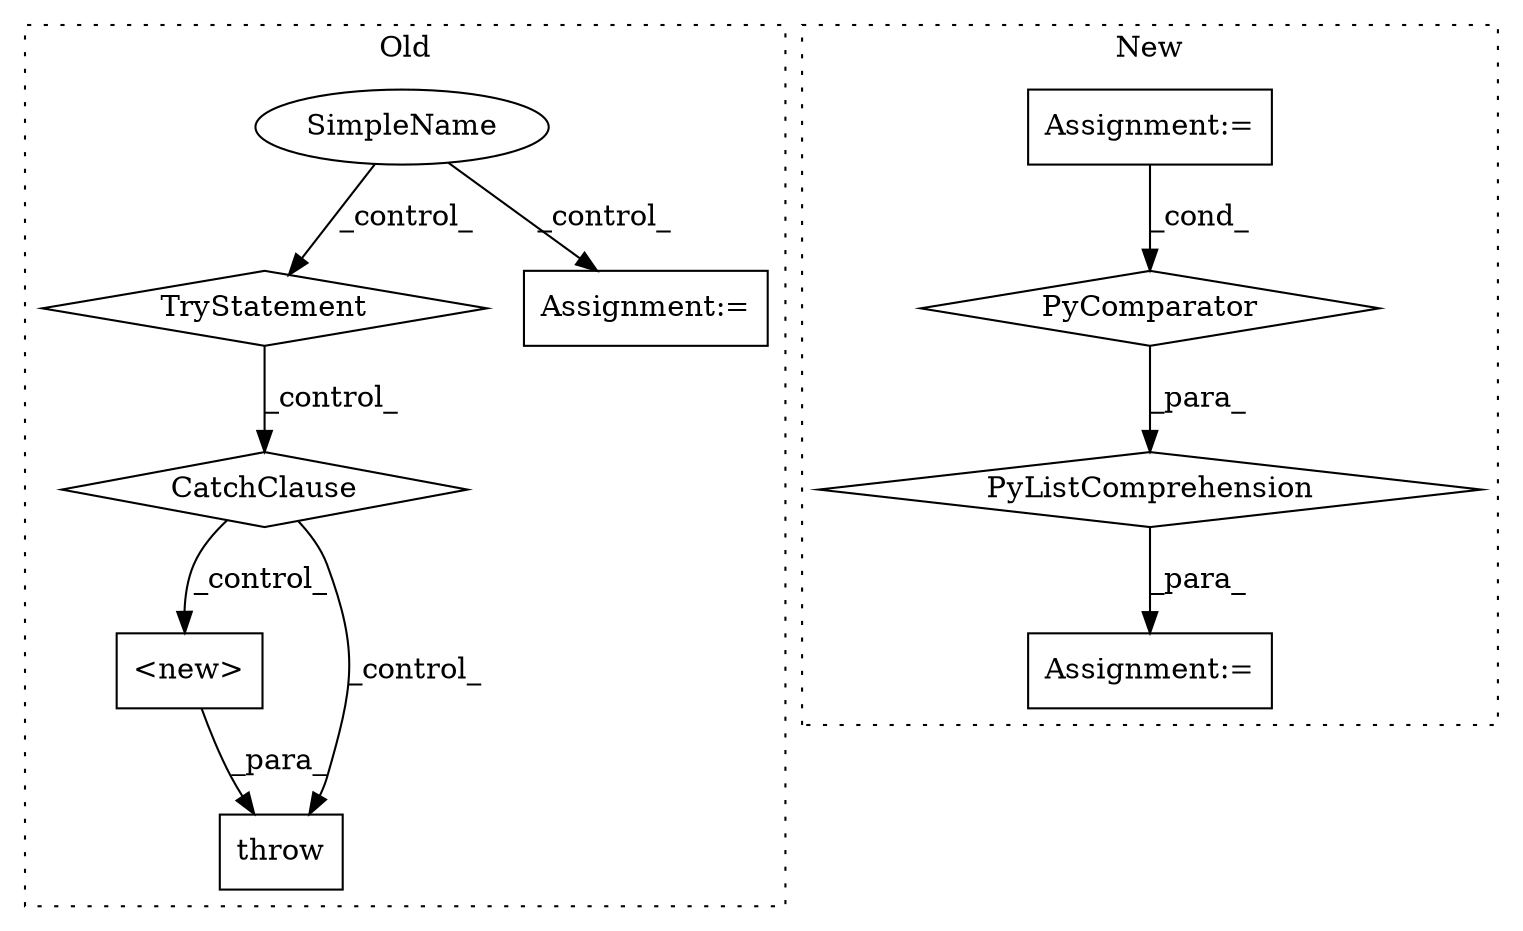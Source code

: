 digraph G {
subgraph cluster0 {
1 [label="<new>" a="14" s="3063" l="17" shape="box"];
6 [label="CatchClause" a="12" s="2871,2900" l="15,2" shape="diamond"];
7 [label="SimpleName" a="42" s="" l="" shape="ellipse"];
8 [label="throw" a="53" s="3057" l="6" shape="box"];
9 [label="TryStatement" a="54" s="2742" l="4" shape="diamond"];
10 [label="Assignment:=" a="7" s="2146" l="1" shape="box"];
label = "Old";
style="dotted";
}
subgraph cluster1 {
2 [label="PyComparator" a="113" s="2527" l="22" shape="diamond"];
3 [label="Assignment:=" a="7" s="2527" l="22" shape="box"];
4 [label="PyListComprehension" a="109" s="2427" l="130" shape="diamond"];
5 [label="Assignment:=" a="7" s="2413" l="14" shape="box"];
label = "New";
style="dotted";
}
1 -> 8 [label="_para_"];
2 -> 4 [label="_para_"];
3 -> 2 [label="_cond_"];
4 -> 5 [label="_para_"];
6 -> 1 [label="_control_"];
6 -> 8 [label="_control_"];
7 -> 9 [label="_control_"];
7 -> 10 [label="_control_"];
9 -> 6 [label="_control_"];
}